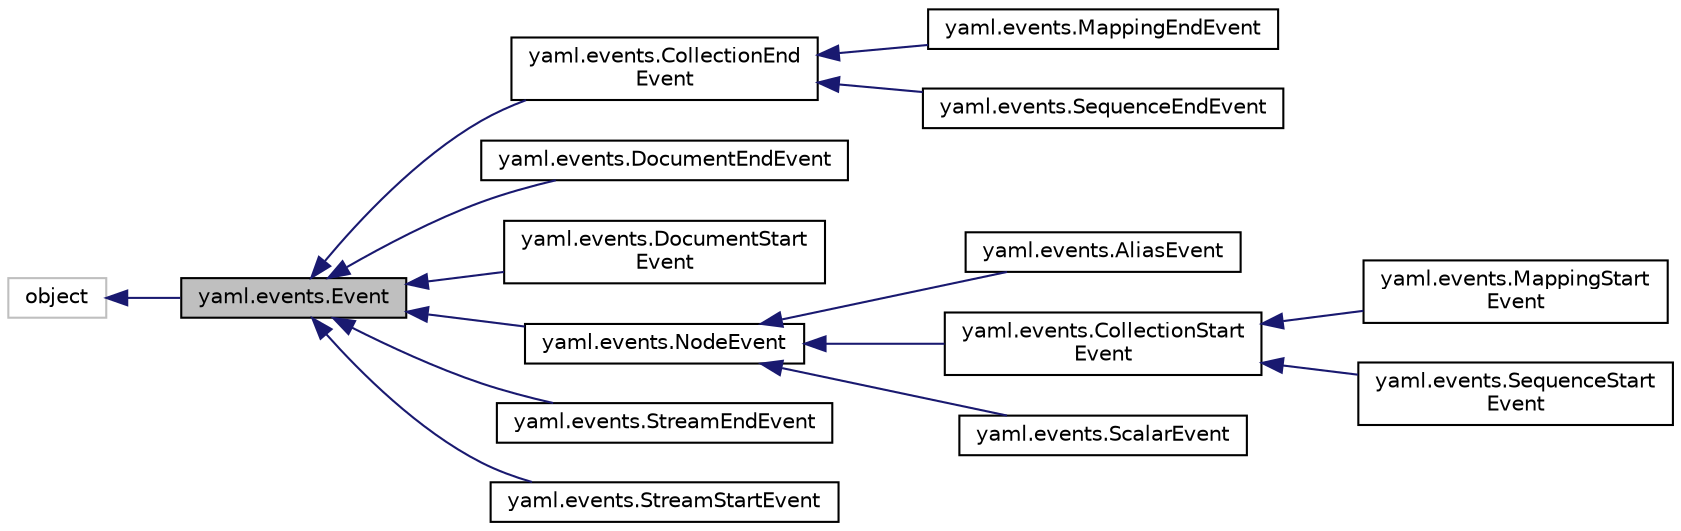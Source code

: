 digraph "yaml.events.Event"
{
 // LATEX_PDF_SIZE
  edge [fontname="Helvetica",fontsize="10",labelfontname="Helvetica",labelfontsize="10"];
  node [fontname="Helvetica",fontsize="10",shape=record];
  rankdir="LR";
  Node1 [label="yaml.events.Event",height=0.2,width=0.4,color="black", fillcolor="grey75", style="filled", fontcolor="black",tooltip=" "];
  Node2 -> Node1 [dir="back",color="midnightblue",fontsize="10",style="solid",fontname="Helvetica"];
  Node2 [label="object",height=0.2,width=0.4,color="grey75", fillcolor="white", style="filled",tooltip=" "];
  Node1 -> Node3 [dir="back",color="midnightblue",fontsize="10",style="solid",fontname="Helvetica"];
  Node3 [label="yaml.events.CollectionEnd\lEvent",height=0.2,width=0.4,color="black", fillcolor="white", style="filled",URL="$classyaml_1_1events_1_1CollectionEndEvent.html",tooltip=" "];
  Node3 -> Node4 [dir="back",color="midnightblue",fontsize="10",style="solid",fontname="Helvetica"];
  Node4 [label="yaml.events.MappingEndEvent",height=0.2,width=0.4,color="black", fillcolor="white", style="filled",URL="$classyaml_1_1events_1_1MappingEndEvent.html",tooltip=" "];
  Node3 -> Node5 [dir="back",color="midnightblue",fontsize="10",style="solid",fontname="Helvetica"];
  Node5 [label="yaml.events.SequenceEndEvent",height=0.2,width=0.4,color="black", fillcolor="white", style="filled",URL="$classyaml_1_1events_1_1SequenceEndEvent.html",tooltip=" "];
  Node1 -> Node6 [dir="back",color="midnightblue",fontsize="10",style="solid",fontname="Helvetica"];
  Node6 [label="yaml.events.DocumentEndEvent",height=0.2,width=0.4,color="black", fillcolor="white", style="filled",URL="$classyaml_1_1events_1_1DocumentEndEvent.html",tooltip=" "];
  Node1 -> Node7 [dir="back",color="midnightblue",fontsize="10",style="solid",fontname="Helvetica"];
  Node7 [label="yaml.events.DocumentStart\lEvent",height=0.2,width=0.4,color="black", fillcolor="white", style="filled",URL="$classyaml_1_1events_1_1DocumentStartEvent.html",tooltip=" "];
  Node1 -> Node8 [dir="back",color="midnightblue",fontsize="10",style="solid",fontname="Helvetica"];
  Node8 [label="yaml.events.NodeEvent",height=0.2,width=0.4,color="black", fillcolor="white", style="filled",URL="$classyaml_1_1events_1_1NodeEvent.html",tooltip=" "];
  Node8 -> Node9 [dir="back",color="midnightblue",fontsize="10",style="solid",fontname="Helvetica"];
  Node9 [label="yaml.events.AliasEvent",height=0.2,width=0.4,color="black", fillcolor="white", style="filled",URL="$classyaml_1_1events_1_1AliasEvent.html",tooltip=" "];
  Node8 -> Node10 [dir="back",color="midnightblue",fontsize="10",style="solid",fontname="Helvetica"];
  Node10 [label="yaml.events.CollectionStart\lEvent",height=0.2,width=0.4,color="black", fillcolor="white", style="filled",URL="$classyaml_1_1events_1_1CollectionStartEvent.html",tooltip=" "];
  Node10 -> Node11 [dir="back",color="midnightblue",fontsize="10",style="solid",fontname="Helvetica"];
  Node11 [label="yaml.events.MappingStart\lEvent",height=0.2,width=0.4,color="black", fillcolor="white", style="filled",URL="$classyaml_1_1events_1_1MappingStartEvent.html",tooltip=" "];
  Node10 -> Node12 [dir="back",color="midnightblue",fontsize="10",style="solid",fontname="Helvetica"];
  Node12 [label="yaml.events.SequenceStart\lEvent",height=0.2,width=0.4,color="black", fillcolor="white", style="filled",URL="$classyaml_1_1events_1_1SequenceStartEvent.html",tooltip=" "];
  Node8 -> Node13 [dir="back",color="midnightblue",fontsize="10",style="solid",fontname="Helvetica"];
  Node13 [label="yaml.events.ScalarEvent",height=0.2,width=0.4,color="black", fillcolor="white", style="filled",URL="$classyaml_1_1events_1_1ScalarEvent.html",tooltip=" "];
  Node1 -> Node14 [dir="back",color="midnightblue",fontsize="10",style="solid",fontname="Helvetica"];
  Node14 [label="yaml.events.StreamEndEvent",height=0.2,width=0.4,color="black", fillcolor="white", style="filled",URL="$classyaml_1_1events_1_1StreamEndEvent.html",tooltip=" "];
  Node1 -> Node15 [dir="back",color="midnightblue",fontsize="10",style="solid",fontname="Helvetica"];
  Node15 [label="yaml.events.StreamStartEvent",height=0.2,width=0.4,color="black", fillcolor="white", style="filled",URL="$classyaml_1_1events_1_1StreamStartEvent.html",tooltip=" "];
}
